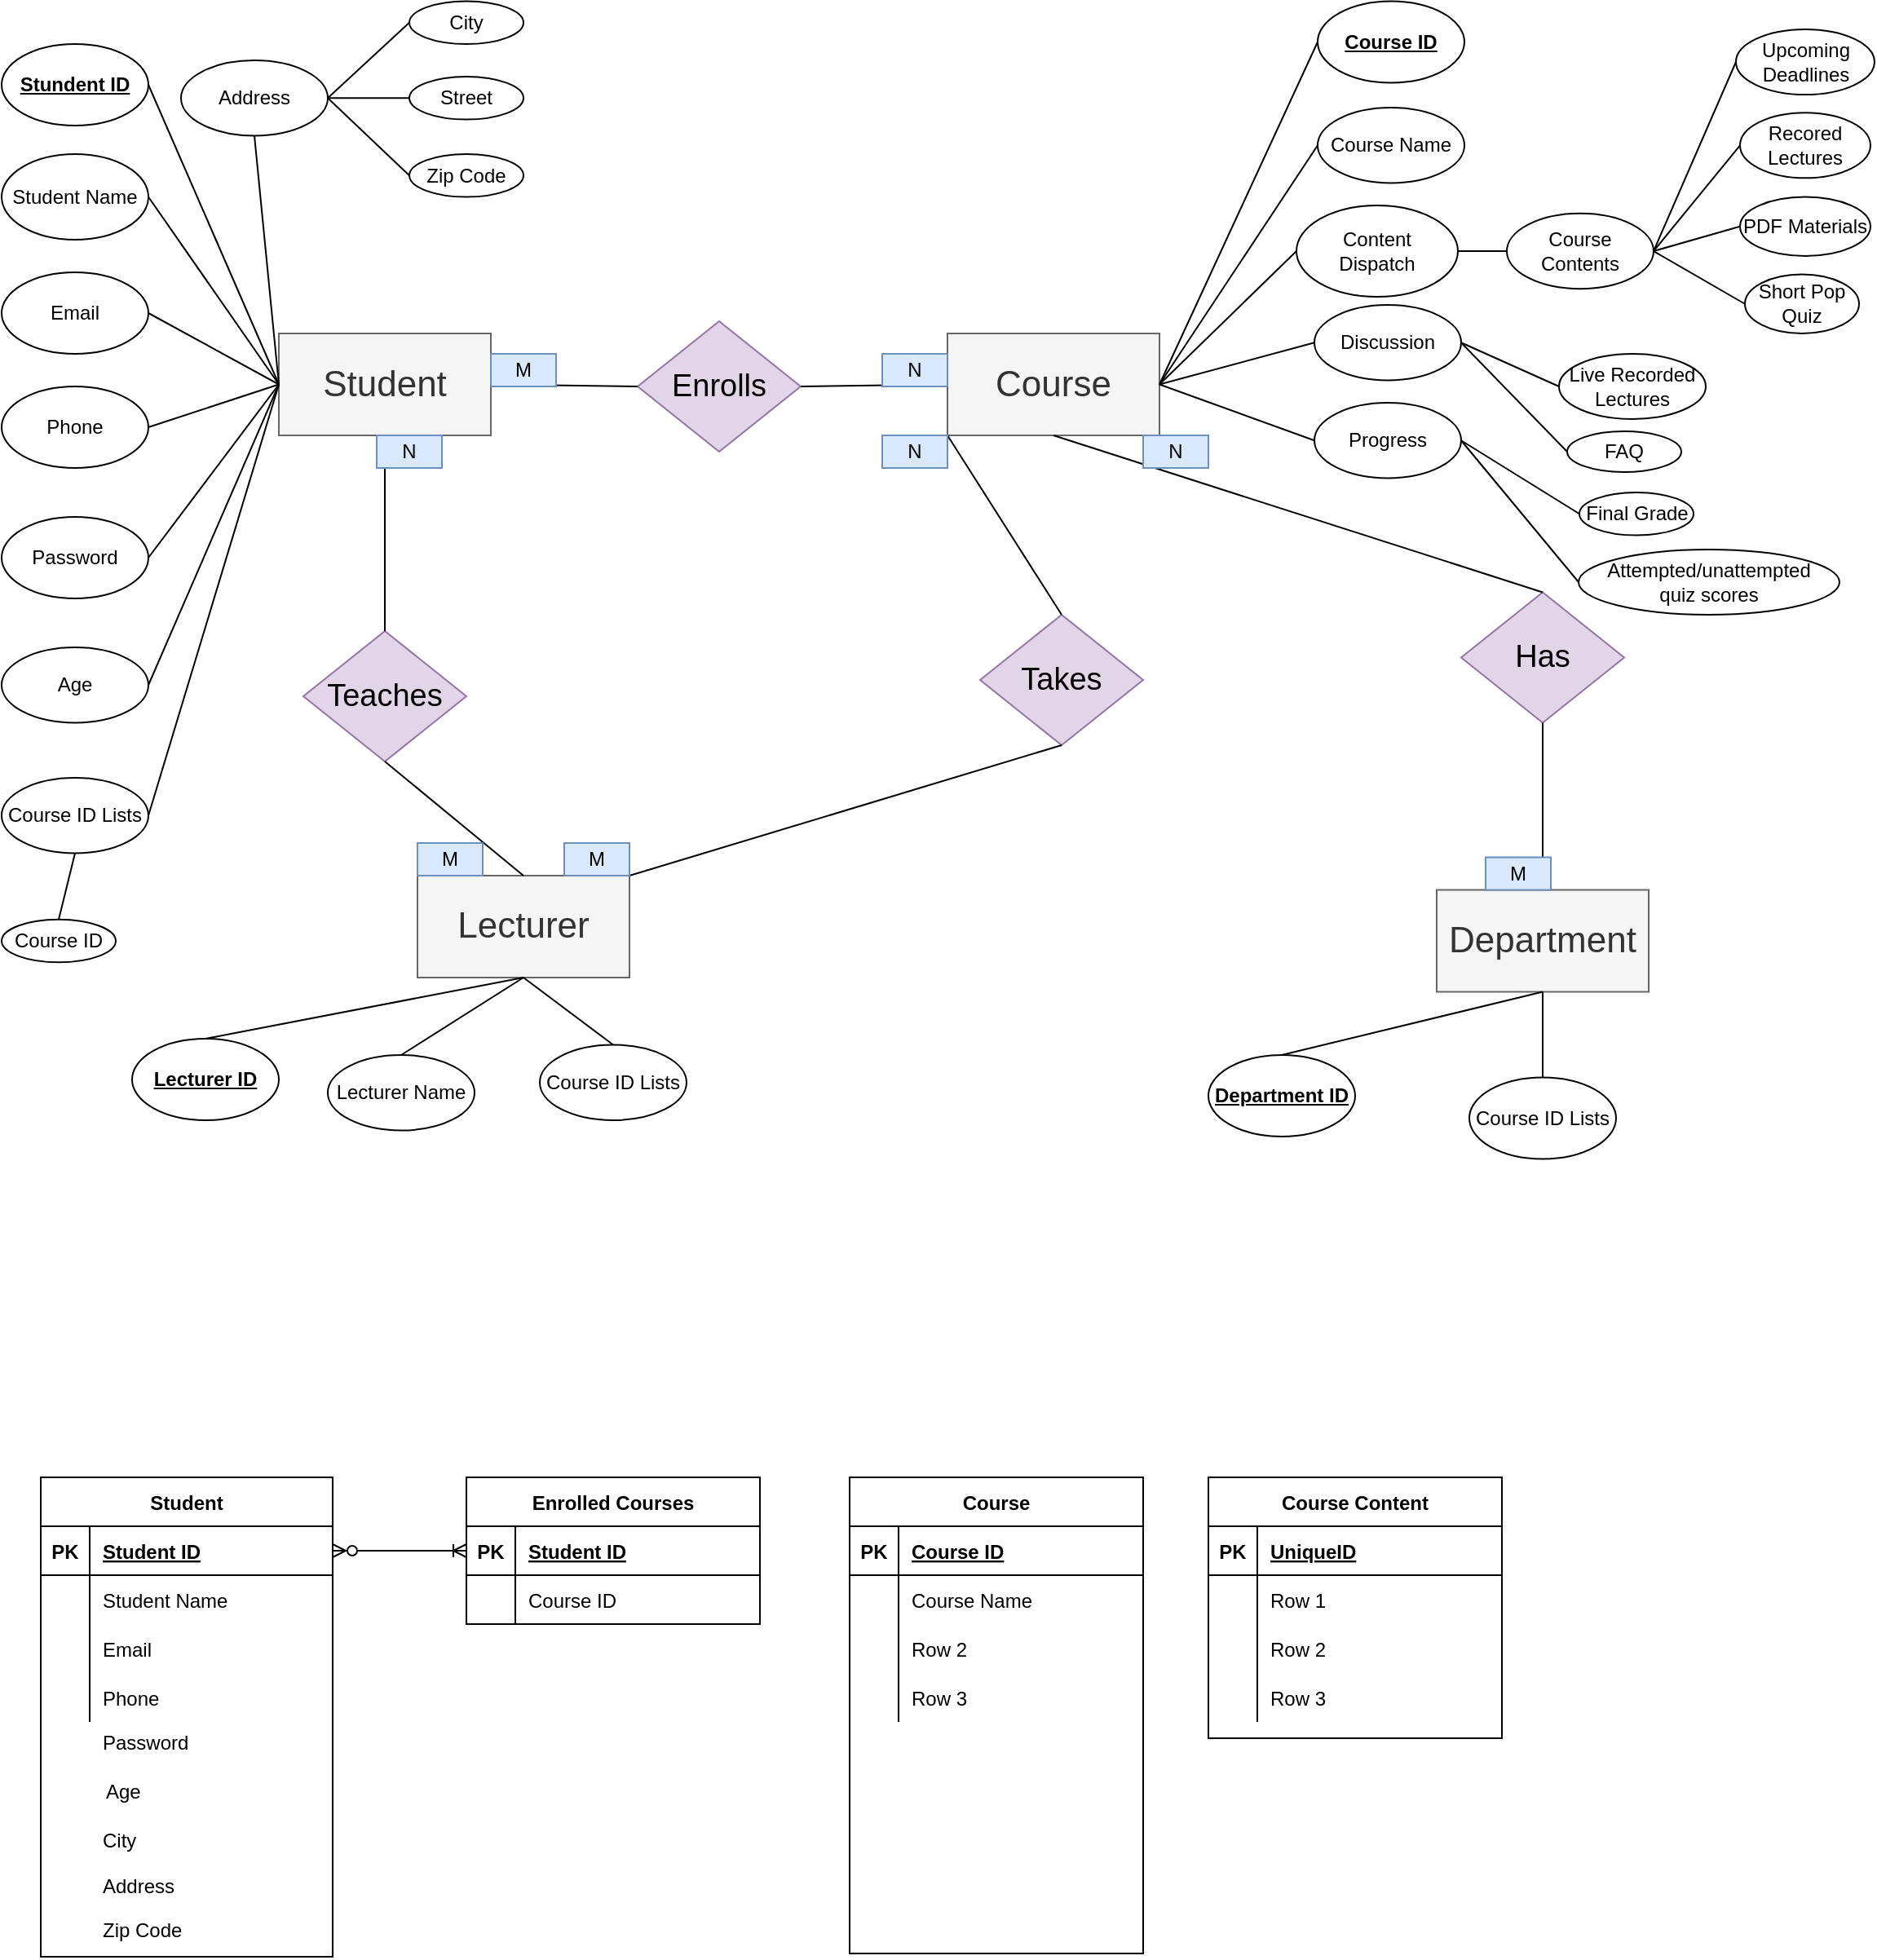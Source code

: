 <mxfile version="14.8.2" type="github">
  <diagram id="C5RBs43oDa-KdzZeNtuy" name="Page-1">
    <mxGraphModel dx="1422" dy="794" grid="0" gridSize="10" guides="1" tooltips="1" connect="1" arrows="1" fold="1" page="1" pageScale="1" pageWidth="1200" pageHeight="1920" math="0" shadow="0">
      <root>
        <mxCell id="WIyWlLk6GJQsqaUBKTNV-0" />
        <mxCell id="WIyWlLk6GJQsqaUBKTNV-1" parent="WIyWlLk6GJQsqaUBKTNV-0" />
        <mxCell id="zmM3I6lE8FgubAo6f88F-0" value="&lt;font style=&quot;font-size: 22px&quot;&gt;Student&lt;/font&gt;" style="rounded=0;whiteSpace=wrap;html=1;fillColor=#f5f5f5;strokeColor=#666666;fontColor=#333333;" parent="WIyWlLk6GJQsqaUBKTNV-1" vertex="1">
          <mxGeometry x="200" y="217.5" width="130" height="62.5" as="geometry" />
        </mxCell>
        <mxCell id="zmM3I6lE8FgubAo6f88F-10" value="&lt;u&gt;&lt;b&gt;Stundent ID&lt;/b&gt;&lt;/u&gt;" style="ellipse;whiteSpace=wrap;html=1;" parent="WIyWlLk6GJQsqaUBKTNV-1" vertex="1">
          <mxGeometry x="30" y="40" width="90" height="50" as="geometry" />
        </mxCell>
        <mxCell id="zmM3I6lE8FgubAo6f88F-13" value="Student Name" style="ellipse;whiteSpace=wrap;html=1;" parent="WIyWlLk6GJQsqaUBKTNV-1" vertex="1">
          <mxGeometry x="30" y="107.5" width="90" height="52.5" as="geometry" />
        </mxCell>
        <mxCell id="zmM3I6lE8FgubAo6f88F-14" value="Email" style="ellipse;whiteSpace=wrap;html=1;" parent="WIyWlLk6GJQsqaUBKTNV-1" vertex="1">
          <mxGeometry x="30" y="180" width="90" height="50" as="geometry" />
        </mxCell>
        <mxCell id="zmM3I6lE8FgubAo6f88F-15" value="Phone" style="ellipse;whiteSpace=wrap;html=1;" parent="WIyWlLk6GJQsqaUBKTNV-1" vertex="1">
          <mxGeometry x="30" y="250" width="90" height="50" as="geometry" />
        </mxCell>
        <mxCell id="zmM3I6lE8FgubAo6f88F-16" value="Age" style="ellipse;whiteSpace=wrap;html=1;" parent="WIyWlLk6GJQsqaUBKTNV-1" vertex="1">
          <mxGeometry x="30" y="410" width="90" height="46.25" as="geometry" />
        </mxCell>
        <mxCell id="zmM3I6lE8FgubAo6f88F-17" value="Password" style="ellipse;whiteSpace=wrap;html=1;" parent="WIyWlLk6GJQsqaUBKTNV-1" vertex="1">
          <mxGeometry x="30" y="330" width="90" height="50" as="geometry" />
        </mxCell>
        <mxCell id="zmM3I6lE8FgubAo6f88F-18" value="" style="endArrow=none;html=1;exitX=1;exitY=0.5;exitDx=0;exitDy=0;entryX=0;entryY=0.5;entryDx=0;entryDy=0;" parent="WIyWlLk6GJQsqaUBKTNV-1" source="zmM3I6lE8FgubAo6f88F-10" target="zmM3I6lE8FgubAo6f88F-0" edge="1">
          <mxGeometry width="50" height="50" relative="1" as="geometry">
            <mxPoint x="280" y="180" as="sourcePoint" />
            <mxPoint x="330" y="130" as="targetPoint" />
          </mxGeometry>
        </mxCell>
        <mxCell id="zmM3I6lE8FgubAo6f88F-19" value="" style="endArrow=none;html=1;exitX=1;exitY=0.5;exitDx=0;exitDy=0;entryX=0;entryY=0.5;entryDx=0;entryDy=0;" parent="WIyWlLk6GJQsqaUBKTNV-1" source="zmM3I6lE8FgubAo6f88F-13" target="zmM3I6lE8FgubAo6f88F-0" edge="1">
          <mxGeometry width="50" height="50" relative="1" as="geometry">
            <mxPoint x="290" y="210" as="sourcePoint" />
            <mxPoint x="190" y="245" as="targetPoint" />
          </mxGeometry>
        </mxCell>
        <mxCell id="zmM3I6lE8FgubAo6f88F-20" value="" style="endArrow=none;html=1;exitX=1;exitY=0.5;exitDx=0;exitDy=0;entryX=0;entryY=0.5;entryDx=0;entryDy=0;" parent="WIyWlLk6GJQsqaUBKTNV-1" source="zmM3I6lE8FgubAo6f88F-14" target="zmM3I6lE8FgubAo6f88F-0" edge="1">
          <mxGeometry width="50" height="50" relative="1" as="geometry">
            <mxPoint x="260" y="150" as="sourcePoint" />
            <mxPoint x="310" y="100" as="targetPoint" />
          </mxGeometry>
        </mxCell>
        <mxCell id="zmM3I6lE8FgubAo6f88F-21" value="" style="endArrow=none;html=1;exitX=1;exitY=0.5;exitDx=0;exitDy=0;entryX=0;entryY=0.5;entryDx=0;entryDy=0;" parent="WIyWlLk6GJQsqaUBKTNV-1" source="zmM3I6lE8FgubAo6f88F-15" target="zmM3I6lE8FgubAo6f88F-0" edge="1">
          <mxGeometry width="50" height="50" relative="1" as="geometry">
            <mxPoint x="300" y="170" as="sourcePoint" />
            <mxPoint x="350" y="120" as="targetPoint" />
          </mxGeometry>
        </mxCell>
        <mxCell id="zmM3I6lE8FgubAo6f88F-22" value="" style="endArrow=none;html=1;exitX=1;exitY=0.5;exitDx=0;exitDy=0;entryX=0;entryY=0.5;entryDx=0;entryDy=0;" parent="WIyWlLk6GJQsqaUBKTNV-1" source="zmM3I6lE8FgubAo6f88F-17" target="zmM3I6lE8FgubAo6f88F-0" edge="1">
          <mxGeometry width="50" height="50" relative="1" as="geometry">
            <mxPoint x="310" y="170" as="sourcePoint" />
            <mxPoint x="360" y="120" as="targetPoint" />
          </mxGeometry>
        </mxCell>
        <mxCell id="zmM3I6lE8FgubAo6f88F-23" value="" style="endArrow=none;html=1;exitX=1;exitY=0.5;exitDx=0;exitDy=0;entryX=0;entryY=0.5;entryDx=0;entryDy=0;" parent="WIyWlLk6GJQsqaUBKTNV-1" source="zmM3I6lE8FgubAo6f88F-16" target="zmM3I6lE8FgubAo6f88F-0" edge="1">
          <mxGeometry width="50" height="50" relative="1" as="geometry">
            <mxPoint x="380" y="180" as="sourcePoint" />
            <mxPoint x="430" y="130" as="targetPoint" />
          </mxGeometry>
        </mxCell>
        <mxCell id="zmM3I6lE8FgubAo6f88F-24" value="" style="endArrow=none;html=1;entryX=0.5;entryY=1;entryDx=0;entryDy=0;exitX=0;exitY=0.5;exitDx=0;exitDy=0;" parent="WIyWlLk6GJQsqaUBKTNV-1" source="zmM3I6lE8FgubAo6f88F-0" target="zmM3I6lE8FgubAo6f88F-25" edge="1">
          <mxGeometry width="50" height="50" relative="1" as="geometry">
            <mxPoint x="210" y="180" as="sourcePoint" />
            <mxPoint x="260" y="130" as="targetPoint" />
          </mxGeometry>
        </mxCell>
        <mxCell id="zmM3I6lE8FgubAo6f88F-25" value="Address" style="ellipse;whiteSpace=wrap;html=1;" parent="WIyWlLk6GJQsqaUBKTNV-1" vertex="1">
          <mxGeometry x="140" y="50" width="90" height="46.25" as="geometry" />
        </mxCell>
        <mxCell id="zmM3I6lE8FgubAo6f88F-26" value="City" style="ellipse;whiteSpace=wrap;html=1;" parent="WIyWlLk6GJQsqaUBKTNV-1" vertex="1">
          <mxGeometry x="280" y="13.75" width="70" height="26.25" as="geometry" />
        </mxCell>
        <mxCell id="zmM3I6lE8FgubAo6f88F-27" value="Street" style="ellipse;whiteSpace=wrap;html=1;" parent="WIyWlLk6GJQsqaUBKTNV-1" vertex="1">
          <mxGeometry x="280" y="60" width="70" height="26.25" as="geometry" />
        </mxCell>
        <mxCell id="zmM3I6lE8FgubAo6f88F-28" value="Zip Code" style="ellipse;whiteSpace=wrap;html=1;" parent="WIyWlLk6GJQsqaUBKTNV-1" vertex="1">
          <mxGeometry x="280" y="107.5" width="70" height="26.25" as="geometry" />
        </mxCell>
        <mxCell id="zmM3I6lE8FgubAo6f88F-29" style="edgeStyle=orthogonalEdgeStyle;rounded=0;orthogonalLoop=1;jettySize=auto;html=1;exitX=0.5;exitY=1;exitDx=0;exitDy=0;" parent="WIyWlLk6GJQsqaUBKTNV-1" source="zmM3I6lE8FgubAo6f88F-27" target="zmM3I6lE8FgubAo6f88F-27" edge="1">
          <mxGeometry relative="1" as="geometry" />
        </mxCell>
        <mxCell id="zmM3I6lE8FgubAo6f88F-31" value="" style="endArrow=none;html=1;exitX=1;exitY=0.5;exitDx=0;exitDy=0;entryX=0;entryY=0.5;entryDx=0;entryDy=0;" parent="WIyWlLk6GJQsqaUBKTNV-1" source="zmM3I6lE8FgubAo6f88F-25" target="zmM3I6lE8FgubAo6f88F-27" edge="1">
          <mxGeometry width="50" height="50" relative="1" as="geometry">
            <mxPoint x="210" y="180" as="sourcePoint" />
            <mxPoint x="260" y="130" as="targetPoint" />
          </mxGeometry>
        </mxCell>
        <mxCell id="zmM3I6lE8FgubAo6f88F-32" value="" style="endArrow=none;html=1;exitX=1;exitY=0.5;exitDx=0;exitDy=0;entryX=0;entryY=0.5;entryDx=0;entryDy=0;" parent="WIyWlLk6GJQsqaUBKTNV-1" source="zmM3I6lE8FgubAo6f88F-25" target="zmM3I6lE8FgubAo6f88F-28" edge="1">
          <mxGeometry width="50" height="50" relative="1" as="geometry">
            <mxPoint x="270" y="220" as="sourcePoint" />
            <mxPoint x="320" y="170" as="targetPoint" />
          </mxGeometry>
        </mxCell>
        <mxCell id="zmM3I6lE8FgubAo6f88F-33" value="" style="endArrow=none;html=1;exitX=1;exitY=0.5;exitDx=0;exitDy=0;entryX=0;entryY=0.5;entryDx=0;entryDy=0;" parent="WIyWlLk6GJQsqaUBKTNV-1" source="zmM3I6lE8FgubAo6f88F-25" target="zmM3I6lE8FgubAo6f88F-26" edge="1">
          <mxGeometry width="50" height="50" relative="1" as="geometry">
            <mxPoint x="420" y="80" as="sourcePoint" />
            <mxPoint x="470" y="30" as="targetPoint" />
          </mxGeometry>
        </mxCell>
        <mxCell id="zmM3I6lE8FgubAo6f88F-34" value="&lt;font style=&quot;font-size: 19px&quot;&gt;Enrolls&lt;/font&gt;" style="rhombus;whiteSpace=wrap;html=1;fillColor=#e1d5e7;strokeColor=#9673a6;" parent="WIyWlLk6GJQsqaUBKTNV-1" vertex="1">
          <mxGeometry x="420" y="210" width="100" height="80" as="geometry" />
        </mxCell>
        <mxCell id="zmM3I6lE8FgubAo6f88F-35" value="" style="endArrow=none;html=1;exitX=1;exitY=0.5;exitDx=0;exitDy=0;entryX=0;entryY=0.5;entryDx=0;entryDy=0;" parent="WIyWlLk6GJQsqaUBKTNV-1" source="zmM3I6lE8FgubAo6f88F-0" target="zmM3I6lE8FgubAo6f88F-34" edge="1">
          <mxGeometry width="50" height="50" relative="1" as="geometry">
            <mxPoint x="400" y="320" as="sourcePoint" />
            <mxPoint x="450" y="270" as="targetPoint" />
          </mxGeometry>
        </mxCell>
        <mxCell id="zmM3I6lE8FgubAo6f88F-36" value="" style="endArrow=none;html=1;exitX=1;exitY=0.5;exitDx=0;exitDy=0;entryX=0;entryY=0.5;entryDx=0;entryDy=0;" parent="WIyWlLk6GJQsqaUBKTNV-1" source="zmM3I6lE8FgubAo6f88F-34" target="zmM3I6lE8FgubAo6f88F-37" edge="1">
          <mxGeometry width="50" height="50" relative="1" as="geometry">
            <mxPoint x="590" y="260" as="sourcePoint" />
            <mxPoint x="590" y="249" as="targetPoint" />
          </mxGeometry>
        </mxCell>
        <mxCell id="zmM3I6lE8FgubAo6f88F-37" value="&lt;font style=&quot;font-size: 22px&quot;&gt;Course&lt;/font&gt;" style="rounded=0;whiteSpace=wrap;html=1;fillColor=#f5f5f5;strokeColor=#666666;fontColor=#333333;" parent="WIyWlLk6GJQsqaUBKTNV-1" vertex="1">
          <mxGeometry x="610" y="217.5" width="130" height="62.5" as="geometry" />
        </mxCell>
        <mxCell id="zmM3I6lE8FgubAo6f88F-38" value="M" style="text;html=1;strokeColor=#6c8ebf;fillColor=#dae8fc;align=center;verticalAlign=middle;whiteSpace=wrap;rounded=0;" parent="WIyWlLk6GJQsqaUBKTNV-1" vertex="1">
          <mxGeometry x="330" y="230" width="40" height="20" as="geometry" />
        </mxCell>
        <mxCell id="zmM3I6lE8FgubAo6f88F-39" value="N" style="text;html=1;strokeColor=#6c8ebf;fillColor=#dae8fc;align=center;verticalAlign=middle;whiteSpace=wrap;rounded=0;" parent="WIyWlLk6GJQsqaUBKTNV-1" vertex="1">
          <mxGeometry x="570" y="230" width="40" height="20" as="geometry" />
        </mxCell>
        <mxCell id="zmM3I6lE8FgubAo6f88F-40" value="Discussion" style="ellipse;whiteSpace=wrap;html=1;" parent="WIyWlLk6GJQsqaUBKTNV-1" vertex="1">
          <mxGeometry x="835" y="200" width="90" height="46.25" as="geometry" />
        </mxCell>
        <mxCell id="zmM3I6lE8FgubAo6f88F-41" value="Course Contents" style="ellipse;whiteSpace=wrap;html=1;" parent="WIyWlLk6GJQsqaUBKTNV-1" vertex="1">
          <mxGeometry x="953" y="143.88" width="90" height="46.25" as="geometry" />
        </mxCell>
        <mxCell id="zmM3I6lE8FgubAo6f88F-42" value="Course Name" style="ellipse;whiteSpace=wrap;html=1;" parent="WIyWlLk6GJQsqaUBKTNV-1" vertex="1">
          <mxGeometry x="837" y="79" width="90" height="46.25" as="geometry" />
        </mxCell>
        <mxCell id="zmM3I6lE8FgubAo6f88F-43" value="&lt;u&gt;&lt;b&gt;Course ID&lt;/b&gt;&lt;/u&gt;" style="ellipse;whiteSpace=wrap;html=1;" parent="WIyWlLk6GJQsqaUBKTNV-1" vertex="1">
          <mxGeometry x="837" y="13.75" width="90" height="50" as="geometry" />
        </mxCell>
        <mxCell id="zmM3I6lE8FgubAo6f88F-44" value="&lt;font style=&quot;font-size: 22px&quot;&gt;Lecturer&lt;/font&gt;" style="rounded=0;whiteSpace=wrap;html=1;fillColor=#f5f5f5;strokeColor=#666666;fontColor=#333333;" parent="WIyWlLk6GJQsqaUBKTNV-1" vertex="1">
          <mxGeometry x="285" y="550" width="130" height="62.5" as="geometry" />
        </mxCell>
        <mxCell id="zmM3I6lE8FgubAo6f88F-45" value="&lt;font style=&quot;font-size: 22px&quot;&gt;Department&lt;br&gt;&lt;/font&gt;" style="rounded=0;whiteSpace=wrap;html=1;fillColor=#f5f5f5;strokeColor=#666666;fontColor=#333333;" parent="WIyWlLk6GJQsqaUBKTNV-1" vertex="1">
          <mxGeometry x="910" y="558.75" width="130" height="62.5" as="geometry" />
        </mxCell>
        <mxCell id="zmM3I6lE8FgubAo6f88F-46" value="&lt;font style=&quot;font-size: 19px&quot;&gt;Teaches&lt;/font&gt;" style="rhombus;whiteSpace=wrap;html=1;fillColor=#e1d5e7;strokeColor=#9673a6;" parent="WIyWlLk6GJQsqaUBKTNV-1" vertex="1">
          <mxGeometry x="215" y="400" width="100" height="80" as="geometry" />
        </mxCell>
        <mxCell id="zmM3I6lE8FgubAo6f88F-47" value="&lt;font style=&quot;font-size: 19px&quot;&gt;Has&lt;/font&gt;" style="rhombus;whiteSpace=wrap;html=1;fillColor=#e1d5e7;strokeColor=#9673a6;" parent="WIyWlLk6GJQsqaUBKTNV-1" vertex="1">
          <mxGeometry x="925" y="376.25" width="100" height="80" as="geometry" />
        </mxCell>
        <mxCell id="zmM3I6lE8FgubAo6f88F-49" value="" style="endArrow=none;html=1;exitX=0.5;exitY=0;exitDx=0;exitDy=0;" parent="WIyWlLk6GJQsqaUBKTNV-1" source="zmM3I6lE8FgubAo6f88F-46" target="zmM3I6lE8FgubAo6f88F-0" edge="1">
          <mxGeometry width="50" height="50" relative="1" as="geometry">
            <mxPoint x="320" y="400" as="sourcePoint" />
            <mxPoint x="370" y="350" as="targetPoint" />
          </mxGeometry>
        </mxCell>
        <mxCell id="zmM3I6lE8FgubAo6f88F-50" value="" style="endArrow=none;html=1;exitX=0.5;exitY=0;exitDx=0;exitDy=0;entryX=0.5;entryY=1;entryDx=0;entryDy=0;" parent="WIyWlLk6GJQsqaUBKTNV-1" source="zmM3I6lE8FgubAo6f88F-44" target="zmM3I6lE8FgubAo6f88F-46" edge="1">
          <mxGeometry width="50" height="50" relative="1" as="geometry">
            <mxPoint x="490" y="410" as="sourcePoint" />
            <mxPoint x="540" y="360" as="targetPoint" />
          </mxGeometry>
        </mxCell>
        <mxCell id="zmM3I6lE8FgubAo6f88F-51" value="" style="endArrow=none;html=1;entryX=0.5;entryY=1;entryDx=0;entryDy=0;exitX=0.5;exitY=0;exitDx=0;exitDy=0;" parent="WIyWlLk6GJQsqaUBKTNV-1" source="zmM3I6lE8FgubAo6f88F-47" target="zmM3I6lE8FgubAo6f88F-37" edge="1">
          <mxGeometry width="50" height="50" relative="1" as="geometry">
            <mxPoint x="500" y="450" as="sourcePoint" />
            <mxPoint x="550" y="400" as="targetPoint" />
          </mxGeometry>
        </mxCell>
        <mxCell id="zmM3I6lE8FgubAo6f88F-52" value="" style="endArrow=none;html=1;entryX=0.5;entryY=1;entryDx=0;entryDy=0;exitX=0.5;exitY=0;exitDx=0;exitDy=0;" parent="WIyWlLk6GJQsqaUBKTNV-1" source="zmM3I6lE8FgubAo6f88F-45" target="zmM3I6lE8FgubAo6f88F-47" edge="1">
          <mxGeometry width="50" height="50" relative="1" as="geometry">
            <mxPoint x="690" y="550" as="sourcePoint" />
            <mxPoint x="740" y="500" as="targetPoint" />
          </mxGeometry>
        </mxCell>
        <mxCell id="zmM3I6lE8FgubAo6f88F-57" value="&lt;font style=&quot;font-size: 19px&quot;&gt;Takes&lt;/font&gt;" style="rhombus;whiteSpace=wrap;html=1;fillColor=#e1d5e7;strokeColor=#9673a6;" parent="WIyWlLk6GJQsqaUBKTNV-1" vertex="1">
          <mxGeometry x="630" y="390" width="100" height="80" as="geometry" />
        </mxCell>
        <mxCell id="zmM3I6lE8FgubAo6f88F-58" value="" style="endArrow=none;html=1;exitX=1;exitY=0;exitDx=0;exitDy=0;entryX=0.5;entryY=1;entryDx=0;entryDy=0;" parent="WIyWlLk6GJQsqaUBKTNV-1" source="zmM3I6lE8FgubAo6f88F-44" target="zmM3I6lE8FgubAo6f88F-57" edge="1">
          <mxGeometry width="50" height="50" relative="1" as="geometry">
            <mxPoint x="340" y="520" as="sourcePoint" />
            <mxPoint x="390" y="470" as="targetPoint" />
          </mxGeometry>
        </mxCell>
        <mxCell id="zmM3I6lE8FgubAo6f88F-59" value="" style="endArrow=none;html=1;entryX=0;entryY=1;entryDx=0;entryDy=0;exitX=0.5;exitY=0;exitDx=0;exitDy=0;" parent="WIyWlLk6GJQsqaUBKTNV-1" source="zmM3I6lE8FgubAo6f88F-57" target="zmM3I6lE8FgubAo6f88F-37" edge="1">
          <mxGeometry width="50" height="50" relative="1" as="geometry">
            <mxPoint x="733" y="354" as="sourcePoint" />
            <mxPoint x="600" y="320" as="targetPoint" />
          </mxGeometry>
        </mxCell>
        <mxCell id="zmM3I6lE8FgubAo6f88F-60" value="Course ID Lists" style="ellipse;whiteSpace=wrap;html=1;" parent="WIyWlLk6GJQsqaUBKTNV-1" vertex="1">
          <mxGeometry x="30" y="490" width="90" height="46.25" as="geometry" />
        </mxCell>
        <mxCell id="zmM3I6lE8FgubAo6f88F-61" value="" style="endArrow=none;html=1;entryX=0;entryY=0.5;entryDx=0;entryDy=0;exitX=1;exitY=0.5;exitDx=0;exitDy=0;" parent="WIyWlLk6GJQsqaUBKTNV-1" source="zmM3I6lE8FgubAo6f88F-60" target="zmM3I6lE8FgubAo6f88F-0" edge="1">
          <mxGeometry width="50" height="50" relative="1" as="geometry">
            <mxPoint x="140" y="520" as="sourcePoint" />
            <mxPoint x="190" y="470" as="targetPoint" />
          </mxGeometry>
        </mxCell>
        <mxCell id="zmM3I6lE8FgubAo6f88F-62" value="" style="endArrow=none;html=1;exitX=1;exitY=0.5;exitDx=0;exitDy=0;entryX=0;entryY=0.5;entryDx=0;entryDy=0;" parent="WIyWlLk6GJQsqaUBKTNV-1" source="zmM3I6lE8FgubAo6f88F-37" target="zmM3I6lE8FgubAo6f88F-43" edge="1">
          <mxGeometry width="50" height="50" relative="1" as="geometry">
            <mxPoint x="870" y="310" as="sourcePoint" />
            <mxPoint x="920" y="260" as="targetPoint" />
          </mxGeometry>
        </mxCell>
        <mxCell id="zmM3I6lE8FgubAo6f88F-63" value="" style="endArrow=none;html=1;exitX=1;exitY=0.5;exitDx=0;exitDy=0;entryX=0;entryY=0.5;entryDx=0;entryDy=0;" parent="WIyWlLk6GJQsqaUBKTNV-1" source="zmM3I6lE8FgubAo6f88F-37" target="zmM3I6lE8FgubAo6f88F-42" edge="1">
          <mxGeometry width="50" height="50" relative="1" as="geometry">
            <mxPoint x="920" y="350" as="sourcePoint" />
            <mxPoint x="970" y="300" as="targetPoint" />
          </mxGeometry>
        </mxCell>
        <mxCell id="zmM3I6lE8FgubAo6f88F-71" value="Progress" style="ellipse;whiteSpace=wrap;html=1;" parent="WIyWlLk6GJQsqaUBKTNV-1" vertex="1">
          <mxGeometry x="835" y="260" width="90" height="46.25" as="geometry" />
        </mxCell>
        <mxCell id="zmM3I6lE8FgubAo6f88F-72" value="" style="endArrow=none;html=1;exitX=1;exitY=0.5;exitDx=0;exitDy=0;entryX=0;entryY=0.5;entryDx=0;entryDy=0;" parent="WIyWlLk6GJQsqaUBKTNV-1" source="zmM3I6lE8FgubAo6f88F-37" target="zmM3I6lE8FgubAo6f88F-40" edge="1">
          <mxGeometry width="50" height="50" relative="1" as="geometry">
            <mxPoint x="790" y="280" as="sourcePoint" />
            <mxPoint x="840" y="230" as="targetPoint" />
          </mxGeometry>
        </mxCell>
        <mxCell id="zmM3I6lE8FgubAo6f88F-73" value="" style="endArrow=none;html=1;exitX=1;exitY=0.5;exitDx=0;exitDy=0;entryX=0;entryY=0.5;entryDx=0;entryDy=0;" parent="WIyWlLk6GJQsqaUBKTNV-1" source="zmM3I6lE8FgubAo6f88F-37" target="zmM3I6lE8FgubAo6f88F-71" edge="1">
          <mxGeometry width="50" height="50" relative="1" as="geometry">
            <mxPoint x="800" y="310" as="sourcePoint" />
            <mxPoint x="850" y="260" as="targetPoint" />
          </mxGeometry>
        </mxCell>
        <mxCell id="zmM3I6lE8FgubAo6f88F-76" value="Course ID Lists" style="ellipse;whiteSpace=wrap;html=1;" parent="WIyWlLk6GJQsqaUBKTNV-1" vertex="1">
          <mxGeometry x="360" y="653.75" width="90" height="46.25" as="geometry" />
        </mxCell>
        <mxCell id="zmM3I6lE8FgubAo6f88F-77" value="Lecturer Name" style="ellipse;whiteSpace=wrap;html=1;" parent="WIyWlLk6GJQsqaUBKTNV-1" vertex="1">
          <mxGeometry x="230" y="660" width="90" height="46.25" as="geometry" />
        </mxCell>
        <mxCell id="zmM3I6lE8FgubAo6f88F-81" value="Course ID Lists" style="ellipse;whiteSpace=wrap;html=1;" parent="WIyWlLk6GJQsqaUBKTNV-1" vertex="1">
          <mxGeometry x="930" y="673.75" width="90" height="50" as="geometry" />
        </mxCell>
        <mxCell id="zmM3I6lE8FgubAo6f88F-83" value="&lt;u&gt;&lt;b&gt;Lecturer ID&lt;/b&gt;&lt;/u&gt;" style="ellipse;whiteSpace=wrap;html=1;" parent="WIyWlLk6GJQsqaUBKTNV-1" vertex="1">
          <mxGeometry x="110" y="650" width="90" height="50" as="geometry" />
        </mxCell>
        <mxCell id="zmM3I6lE8FgubAo6f88F-84" value="Upcoming Deadlines" style="ellipse;whiteSpace=wrap;html=1;" parent="WIyWlLk6GJQsqaUBKTNV-1" vertex="1">
          <mxGeometry x="1093.5" y="31" width="85" height="40" as="geometry" />
        </mxCell>
        <mxCell id="zmM3I6lE8FgubAo6f88F-85" value="Recored Lectures" style="ellipse;whiteSpace=wrap;html=1;" parent="WIyWlLk6GJQsqaUBKTNV-1" vertex="1">
          <mxGeometry x="1096" y="82.13" width="80" height="40" as="geometry" />
        </mxCell>
        <mxCell id="zmM3I6lE8FgubAo6f88F-86" value="" style="endArrow=none;html=1;exitX=1;exitY=0.5;exitDx=0;exitDy=0;entryX=0;entryY=0.5;entryDx=0;entryDy=0;" parent="WIyWlLk6GJQsqaUBKTNV-1" source="zmM3I6lE8FgubAo6f88F-41" target="zmM3I6lE8FgubAo6f88F-84" edge="1">
          <mxGeometry width="50" height="50" relative="1" as="geometry">
            <mxPoint x="1080" y="230" as="sourcePoint" />
            <mxPoint x="1130" y="180" as="targetPoint" />
          </mxGeometry>
        </mxCell>
        <mxCell id="zmM3I6lE8FgubAo6f88F-87" value="" style="endArrow=none;html=1;exitX=1;exitY=0.5;exitDx=0;exitDy=0;entryX=0;entryY=0.5;entryDx=0;entryDy=0;" parent="WIyWlLk6GJQsqaUBKTNV-1" source="zmM3I6lE8FgubAo6f88F-41" target="zmM3I6lE8FgubAo6f88F-85" edge="1">
          <mxGeometry width="50" height="50" relative="1" as="geometry">
            <mxPoint x="1090" y="180" as="sourcePoint" />
            <mxPoint x="1140" y="130" as="targetPoint" />
          </mxGeometry>
        </mxCell>
        <mxCell id="zmM3I6lE8FgubAo6f88F-88" value="PDF Materials" style="ellipse;whiteSpace=wrap;html=1;" parent="WIyWlLk6GJQsqaUBKTNV-1" vertex="1">
          <mxGeometry x="1096" y="133.75" width="80" height="36.25" as="geometry" />
        </mxCell>
        <mxCell id="zmM3I6lE8FgubAo6f88F-90" value="" style="endArrow=none;html=1;exitX=1;exitY=0.5;exitDx=0;exitDy=0;entryX=0;entryY=0.5;entryDx=0;entryDy=0;" parent="WIyWlLk6GJQsqaUBKTNV-1" source="zmM3I6lE8FgubAo6f88F-41" target="zmM3I6lE8FgubAo6f88F-88" edge="1">
          <mxGeometry width="50" height="50" relative="1" as="geometry">
            <mxPoint x="1050" y="270" as="sourcePoint" />
            <mxPoint x="1100" y="220" as="targetPoint" />
          </mxGeometry>
        </mxCell>
        <mxCell id="zmM3I6lE8FgubAo6f88F-91" value="Short Pop Quiz" style="ellipse;whiteSpace=wrap;html=1;" parent="WIyWlLk6GJQsqaUBKTNV-1" vertex="1">
          <mxGeometry x="1099" y="181.25" width="70" height="36.25" as="geometry" />
        </mxCell>
        <mxCell id="zmM3I6lE8FgubAo6f88F-92" value="" style="endArrow=none;html=1;exitX=1;exitY=0.5;exitDx=0;exitDy=0;entryX=0;entryY=0.5;entryDx=0;entryDy=0;" parent="WIyWlLk6GJQsqaUBKTNV-1" source="zmM3I6lE8FgubAo6f88F-41" target="zmM3I6lE8FgubAo6f88F-91" edge="1">
          <mxGeometry width="50" height="50" relative="1" as="geometry">
            <mxPoint x="1060" y="320" as="sourcePoint" />
            <mxPoint x="1110" y="270" as="targetPoint" />
          </mxGeometry>
        </mxCell>
        <mxCell id="zmM3I6lE8FgubAo6f88F-93" value="Live Recorded&lt;br&gt;Lectures" style="ellipse;whiteSpace=wrap;html=1;" parent="WIyWlLk6GJQsqaUBKTNV-1" vertex="1">
          <mxGeometry x="985" y="230" width="90" height="40" as="geometry" />
        </mxCell>
        <mxCell id="zmM3I6lE8FgubAo6f88F-94" value="" style="endArrow=none;html=1;exitX=1;exitY=0.5;exitDx=0;exitDy=0;entryX=0;entryY=0.5;entryDx=0;entryDy=0;" parent="WIyWlLk6GJQsqaUBKTNV-1" source="zmM3I6lE8FgubAo6f88F-40" target="zmM3I6lE8FgubAo6f88F-93" edge="1">
          <mxGeometry width="50" height="50" relative="1" as="geometry">
            <mxPoint x="1030" y="310" as="sourcePoint" />
            <mxPoint x="1080" y="260" as="targetPoint" />
          </mxGeometry>
        </mxCell>
        <mxCell id="zmM3I6lE8FgubAo6f88F-95" value="FAQ" style="ellipse;whiteSpace=wrap;html=1;" parent="WIyWlLk6GJQsqaUBKTNV-1" vertex="1">
          <mxGeometry x="990" y="277.5" width="70" height="25" as="geometry" />
        </mxCell>
        <mxCell id="zmM3I6lE8FgubAo6f88F-96" value="" style="endArrow=none;html=1;exitX=1;exitY=0.5;exitDx=0;exitDy=0;entryX=0;entryY=0.5;entryDx=0;entryDy=0;" parent="WIyWlLk6GJQsqaUBKTNV-1" source="zmM3I6lE8FgubAo6f88F-40" target="zmM3I6lE8FgubAo6f88F-95" edge="1">
          <mxGeometry width="50" height="50" relative="1" as="geometry">
            <mxPoint x="1090" y="360" as="sourcePoint" />
            <mxPoint x="1140" y="310" as="targetPoint" />
          </mxGeometry>
        </mxCell>
        <mxCell id="zmM3I6lE8FgubAo6f88F-97" value="" style="endArrow=none;html=1;exitX=1;exitY=0.5;exitDx=0;exitDy=0;entryX=0;entryY=0.5;entryDx=0;entryDy=0;" parent="WIyWlLk6GJQsqaUBKTNV-1" source="zmM3I6lE8FgubAo6f88F-71" target="zmM3I6lE8FgubAo6f88F-98" edge="1">
          <mxGeometry width="50" height="50" relative="1" as="geometry">
            <mxPoint x="950" y="360" as="sourcePoint" />
            <mxPoint x="1000" y="310" as="targetPoint" />
          </mxGeometry>
        </mxCell>
        <mxCell id="zmM3I6lE8FgubAo6f88F-98" value="Final Grade" style="ellipse;whiteSpace=wrap;html=1;" parent="WIyWlLk6GJQsqaUBKTNV-1" vertex="1">
          <mxGeometry x="997.5" y="315" width="70" height="26.25" as="geometry" />
        </mxCell>
        <mxCell id="zmM3I6lE8FgubAo6f88F-99" value="Attempted/unattempted&lt;br&gt;quiz scores" style="ellipse;whiteSpace=wrap;html=1;" parent="WIyWlLk6GJQsqaUBKTNV-1" vertex="1">
          <mxGeometry x="997" y="350" width="160" height="40" as="geometry" />
        </mxCell>
        <mxCell id="zmM3I6lE8FgubAo6f88F-100" value="" style="endArrow=none;html=1;exitX=1;exitY=0.5;exitDx=0;exitDy=0;entryX=0;entryY=0.5;entryDx=0;entryDy=0;" parent="WIyWlLk6GJQsqaUBKTNV-1" source="zmM3I6lE8FgubAo6f88F-71" target="zmM3I6lE8FgubAo6f88F-99" edge="1">
          <mxGeometry width="50" height="50" relative="1" as="geometry">
            <mxPoint x="1140" y="410" as="sourcePoint" />
            <mxPoint x="1190" y="360" as="targetPoint" />
          </mxGeometry>
        </mxCell>
        <mxCell id="zmM3I6lE8FgubAo6f88F-101" value="" style="endArrow=none;html=1;exitX=0.5;exitY=0;exitDx=0;exitDy=0;entryX=0.5;entryY=1;entryDx=0;entryDy=0;" parent="WIyWlLk6GJQsqaUBKTNV-1" source="zmM3I6lE8FgubAo6f88F-83" target="zmM3I6lE8FgubAo6f88F-44" edge="1">
          <mxGeometry width="50" height="50" relative="1" as="geometry">
            <mxPoint x="410" y="670" as="sourcePoint" />
            <mxPoint x="460" y="620" as="targetPoint" />
          </mxGeometry>
        </mxCell>
        <mxCell id="zmM3I6lE8FgubAo6f88F-102" value="" style="endArrow=none;html=1;exitX=0.5;exitY=0;exitDx=0;exitDy=0;entryX=0.5;entryY=1;entryDx=0;entryDy=0;" parent="WIyWlLk6GJQsqaUBKTNV-1" source="zmM3I6lE8FgubAo6f88F-77" target="zmM3I6lE8FgubAo6f88F-44" edge="1">
          <mxGeometry width="50" height="50" relative="1" as="geometry">
            <mxPoint x="600" y="690" as="sourcePoint" />
            <mxPoint x="650" y="640" as="targetPoint" />
          </mxGeometry>
        </mxCell>
        <mxCell id="zmM3I6lE8FgubAo6f88F-103" value="" style="endArrow=none;html=1;exitX=0.5;exitY=1;exitDx=0;exitDy=0;entryX=0.5;entryY=0;entryDx=0;entryDy=0;" parent="WIyWlLk6GJQsqaUBKTNV-1" source="zmM3I6lE8FgubAo6f88F-44" target="zmM3I6lE8FgubAo6f88F-76" edge="1">
          <mxGeometry width="50" height="50" relative="1" as="geometry">
            <mxPoint x="630" y="680" as="sourcePoint" />
            <mxPoint x="680" y="630" as="targetPoint" />
          </mxGeometry>
        </mxCell>
        <mxCell id="zmM3I6lE8FgubAo6f88F-104" value="&lt;u&gt;&lt;b&gt;Department ID&lt;/b&gt;&lt;/u&gt;" style="ellipse;whiteSpace=wrap;html=1;" parent="WIyWlLk6GJQsqaUBKTNV-1" vertex="1">
          <mxGeometry x="770" y="660" width="90" height="50" as="geometry" />
        </mxCell>
        <mxCell id="zmM3I6lE8FgubAo6f88F-105" value="" style="endArrow=none;html=1;entryX=0.5;entryY=1;entryDx=0;entryDy=0;exitX=0.5;exitY=0;exitDx=0;exitDy=0;" parent="WIyWlLk6GJQsqaUBKTNV-1" source="zmM3I6lE8FgubAo6f88F-104" target="zmM3I6lE8FgubAo6f88F-45" edge="1">
          <mxGeometry width="50" height="50" relative="1" as="geometry">
            <mxPoint x="790" y="940" as="sourcePoint" />
            <mxPoint x="840" y="890" as="targetPoint" />
          </mxGeometry>
        </mxCell>
        <mxCell id="zmM3I6lE8FgubAo6f88F-106" value="" style="endArrow=none;html=1;entryX=0.5;entryY=1;entryDx=0;entryDy=0;exitX=0.5;exitY=0;exitDx=0;exitDy=0;" parent="WIyWlLk6GJQsqaUBKTNV-1" source="zmM3I6lE8FgubAo6f88F-81" target="zmM3I6lE8FgubAo6f88F-45" edge="1">
          <mxGeometry width="50" height="50" relative="1" as="geometry">
            <mxPoint x="790" y="900" as="sourcePoint" />
            <mxPoint x="840" y="850" as="targetPoint" />
          </mxGeometry>
        </mxCell>
        <mxCell id="zmM3I6lE8FgubAo6f88F-108" value="" style="endArrow=none;html=1;entryX=0.5;entryY=1;entryDx=0;entryDy=0;exitX=0.5;exitY=0;exitDx=0;exitDy=0;" parent="WIyWlLk6GJQsqaUBKTNV-1" source="zmM3I6lE8FgubAo6f88F-109" target="zmM3I6lE8FgubAo6f88F-60" edge="1">
          <mxGeometry width="50" height="50" relative="1" as="geometry">
            <mxPoint x="75" y="580" as="sourcePoint" />
            <mxPoint x="70" y="550" as="targetPoint" />
          </mxGeometry>
        </mxCell>
        <mxCell id="zmM3I6lE8FgubAo6f88F-109" value="Course ID" style="ellipse;whiteSpace=wrap;html=1;" parent="WIyWlLk6GJQsqaUBKTNV-1" vertex="1">
          <mxGeometry x="30" y="576.88" width="70" height="26.25" as="geometry" />
        </mxCell>
        <mxCell id="zmM3I6lE8FgubAo6f88F-111" value="M" style="text;html=1;strokeColor=#6c8ebf;fillColor=#dae8fc;align=center;verticalAlign=middle;whiteSpace=wrap;rounded=0;" parent="WIyWlLk6GJQsqaUBKTNV-1" vertex="1">
          <mxGeometry x="285" y="530" width="40" height="20" as="geometry" />
        </mxCell>
        <mxCell id="zmM3I6lE8FgubAo6f88F-112" value="N" style="text;html=1;strokeColor=#6c8ebf;fillColor=#dae8fc;align=center;verticalAlign=middle;whiteSpace=wrap;rounded=0;" parent="WIyWlLk6GJQsqaUBKTNV-1" vertex="1">
          <mxGeometry x="260" y="280" width="40" height="20" as="geometry" />
        </mxCell>
        <mxCell id="zmM3I6lE8FgubAo6f88F-113" value="M" style="text;html=1;strokeColor=#6c8ebf;fillColor=#dae8fc;align=center;verticalAlign=middle;whiteSpace=wrap;rounded=0;" parent="WIyWlLk6GJQsqaUBKTNV-1" vertex="1">
          <mxGeometry x="375" y="530" width="40" height="20" as="geometry" />
        </mxCell>
        <mxCell id="zmM3I6lE8FgubAo6f88F-114" value="N" style="text;html=1;strokeColor=#6c8ebf;fillColor=#dae8fc;align=center;verticalAlign=middle;whiteSpace=wrap;rounded=0;" parent="WIyWlLk6GJQsqaUBKTNV-1" vertex="1">
          <mxGeometry x="570" y="280" width="40" height="20" as="geometry" />
        </mxCell>
        <mxCell id="zmM3I6lE8FgubAo6f88F-115" value="N" style="text;html=1;strokeColor=#6c8ebf;fillColor=#dae8fc;align=center;verticalAlign=middle;whiteSpace=wrap;rounded=0;" parent="WIyWlLk6GJQsqaUBKTNV-1" vertex="1">
          <mxGeometry x="730" y="280" width="40" height="20" as="geometry" />
        </mxCell>
        <mxCell id="zmM3I6lE8FgubAo6f88F-117" value="M" style="text;html=1;strokeColor=#6c8ebf;fillColor=#dae8fc;align=center;verticalAlign=middle;whiteSpace=wrap;rounded=0;" parent="WIyWlLk6GJQsqaUBKTNV-1" vertex="1">
          <mxGeometry x="940" y="538.75" width="40" height="20" as="geometry" />
        </mxCell>
        <mxCell id="gLNJHxirAljKG2OPRGWS-0" value="Student" style="shape=table;startSize=30;container=1;collapsible=1;childLayout=tableLayout;fixedRows=1;rowLines=0;fontStyle=1;align=center;resizeLast=1;" vertex="1" parent="WIyWlLk6GJQsqaUBKTNV-1">
          <mxGeometry x="54" y="919" width="179" height="294" as="geometry" />
        </mxCell>
        <mxCell id="gLNJHxirAljKG2OPRGWS-1" value="" style="shape=partialRectangle;collapsible=0;dropTarget=0;pointerEvents=0;fillColor=none;top=0;left=0;bottom=1;right=0;points=[[0,0.5],[1,0.5]];portConstraint=eastwest;" vertex="1" parent="gLNJHxirAljKG2OPRGWS-0">
          <mxGeometry y="30" width="179" height="30" as="geometry" />
        </mxCell>
        <mxCell id="gLNJHxirAljKG2OPRGWS-2" value="PK" style="shape=partialRectangle;connectable=0;fillColor=none;top=0;left=0;bottom=0;right=0;fontStyle=1;overflow=hidden;" vertex="1" parent="gLNJHxirAljKG2OPRGWS-1">
          <mxGeometry width="30" height="30" as="geometry" />
        </mxCell>
        <mxCell id="gLNJHxirAljKG2OPRGWS-3" value="Student ID" style="shape=partialRectangle;connectable=0;fillColor=none;top=0;left=0;bottom=0;right=0;align=left;spacingLeft=6;fontStyle=5;overflow=hidden;" vertex="1" parent="gLNJHxirAljKG2OPRGWS-1">
          <mxGeometry x="30" width="149" height="30" as="geometry" />
        </mxCell>
        <mxCell id="gLNJHxirAljKG2OPRGWS-4" value="" style="shape=partialRectangle;collapsible=0;dropTarget=0;pointerEvents=0;fillColor=none;top=0;left=0;bottom=0;right=0;points=[[0,0.5],[1,0.5]];portConstraint=eastwest;" vertex="1" parent="gLNJHxirAljKG2OPRGWS-0">
          <mxGeometry y="60" width="179" height="30" as="geometry" />
        </mxCell>
        <mxCell id="gLNJHxirAljKG2OPRGWS-5" value="" style="shape=partialRectangle;connectable=0;fillColor=none;top=0;left=0;bottom=0;right=0;editable=1;overflow=hidden;" vertex="1" parent="gLNJHxirAljKG2OPRGWS-4">
          <mxGeometry width="30" height="30" as="geometry" />
        </mxCell>
        <mxCell id="gLNJHxirAljKG2OPRGWS-6" value="Student Name" style="shape=partialRectangle;connectable=0;fillColor=none;top=0;left=0;bottom=0;right=0;align=left;spacingLeft=6;overflow=hidden;" vertex="1" parent="gLNJHxirAljKG2OPRGWS-4">
          <mxGeometry x="30" width="149" height="30" as="geometry" />
        </mxCell>
        <mxCell id="gLNJHxirAljKG2OPRGWS-7" value="" style="shape=partialRectangle;collapsible=0;dropTarget=0;pointerEvents=0;fillColor=none;top=0;left=0;bottom=0;right=0;points=[[0,0.5],[1,0.5]];portConstraint=eastwest;" vertex="1" parent="gLNJHxirAljKG2OPRGWS-0">
          <mxGeometry y="90" width="179" height="30" as="geometry" />
        </mxCell>
        <mxCell id="gLNJHxirAljKG2OPRGWS-8" value="" style="shape=partialRectangle;connectable=0;fillColor=none;top=0;left=0;bottom=0;right=0;editable=1;overflow=hidden;" vertex="1" parent="gLNJHxirAljKG2OPRGWS-7">
          <mxGeometry width="30" height="30" as="geometry" />
        </mxCell>
        <mxCell id="gLNJHxirAljKG2OPRGWS-9" value="Email" style="shape=partialRectangle;connectable=0;fillColor=none;top=0;left=0;bottom=0;right=0;align=left;spacingLeft=6;overflow=hidden;" vertex="1" parent="gLNJHxirAljKG2OPRGWS-7">
          <mxGeometry x="30" width="149" height="30" as="geometry" />
        </mxCell>
        <mxCell id="gLNJHxirAljKG2OPRGWS-10" value="" style="shape=partialRectangle;collapsible=0;dropTarget=0;pointerEvents=0;fillColor=none;top=0;left=0;bottom=0;right=0;points=[[0,0.5],[1,0.5]];portConstraint=eastwest;" vertex="1" parent="gLNJHxirAljKG2OPRGWS-0">
          <mxGeometry y="120" width="179" height="30" as="geometry" />
        </mxCell>
        <mxCell id="gLNJHxirAljKG2OPRGWS-11" value="" style="shape=partialRectangle;connectable=0;fillColor=none;top=0;left=0;bottom=0;right=0;editable=1;overflow=hidden;" vertex="1" parent="gLNJHxirAljKG2OPRGWS-10">
          <mxGeometry width="30" height="30" as="geometry" />
        </mxCell>
        <mxCell id="gLNJHxirAljKG2OPRGWS-12" value="Phone" style="shape=partialRectangle;connectable=0;fillColor=none;top=0;left=0;bottom=0;right=0;align=left;spacingLeft=6;overflow=hidden;" vertex="1" parent="gLNJHxirAljKG2OPRGWS-10">
          <mxGeometry x="30" width="149" height="30" as="geometry" />
        </mxCell>
        <mxCell id="gLNJHxirAljKG2OPRGWS-13" value="Password" style="shape=partialRectangle;connectable=0;fillColor=none;top=0;left=0;bottom=0;right=0;align=left;spacingLeft=6;overflow=hidden;" vertex="1" parent="WIyWlLk6GJQsqaUBKTNV-1">
          <mxGeometry x="84" y="1066" width="149" height="30" as="geometry" />
        </mxCell>
        <mxCell id="gLNJHxirAljKG2OPRGWS-14" value="Age" style="shape=partialRectangle;connectable=0;fillColor=none;top=0;left=0;bottom=0;right=0;align=left;spacingLeft=6;overflow=hidden;" vertex="1" parent="WIyWlLk6GJQsqaUBKTNV-1">
          <mxGeometry x="86" y="1096" width="149" height="30" as="geometry" />
        </mxCell>
        <mxCell id="gLNJHxirAljKG2OPRGWS-15" value="City" style="shape=partialRectangle;connectable=0;fillColor=none;top=0;left=0;bottom=0;right=0;align=left;spacingLeft=6;overflow=hidden;" vertex="1" parent="WIyWlLk6GJQsqaUBKTNV-1">
          <mxGeometry x="84" y="1126" width="149" height="30" as="geometry" />
        </mxCell>
        <mxCell id="gLNJHxirAljKG2OPRGWS-16" value="Address" style="shape=partialRectangle;connectable=0;fillColor=none;top=0;left=0;bottom=0;right=0;align=left;spacingLeft=6;overflow=hidden;" vertex="1" parent="WIyWlLk6GJQsqaUBKTNV-1">
          <mxGeometry x="84" y="1154" width="149" height="30" as="geometry" />
        </mxCell>
        <mxCell id="gLNJHxirAljKG2OPRGWS-17" value="Zip Code" style="shape=partialRectangle;connectable=0;fillColor=none;top=0;left=0;bottom=0;right=0;align=left;spacingLeft=6;overflow=hidden;" vertex="1" parent="WIyWlLk6GJQsqaUBKTNV-1">
          <mxGeometry x="84" y="1181" width="149" height="30" as="geometry" />
        </mxCell>
        <mxCell id="gLNJHxirAljKG2OPRGWS-20" value="Enrolled Courses" style="shape=table;startSize=30;container=1;collapsible=1;childLayout=tableLayout;fixedRows=1;rowLines=0;fontStyle=1;align=center;resizeLast=1;" vertex="1" parent="WIyWlLk6GJQsqaUBKTNV-1">
          <mxGeometry x="315" y="919" width="180" height="90" as="geometry" />
        </mxCell>
        <mxCell id="gLNJHxirAljKG2OPRGWS-21" value="" style="shape=partialRectangle;collapsible=0;dropTarget=0;pointerEvents=0;fillColor=none;top=0;left=0;bottom=1;right=0;points=[[0,0.5],[1,0.5]];portConstraint=eastwest;" vertex="1" parent="gLNJHxirAljKG2OPRGWS-20">
          <mxGeometry y="30" width="180" height="30" as="geometry" />
        </mxCell>
        <mxCell id="gLNJHxirAljKG2OPRGWS-22" value="PK" style="shape=partialRectangle;connectable=0;fillColor=none;top=0;left=0;bottom=0;right=0;fontStyle=1;overflow=hidden;" vertex="1" parent="gLNJHxirAljKG2OPRGWS-21">
          <mxGeometry width="30" height="30" as="geometry" />
        </mxCell>
        <mxCell id="gLNJHxirAljKG2OPRGWS-23" value="Student ID" style="shape=partialRectangle;connectable=0;fillColor=none;top=0;left=0;bottom=0;right=0;align=left;spacingLeft=6;fontStyle=5;overflow=hidden;" vertex="1" parent="gLNJHxirAljKG2OPRGWS-21">
          <mxGeometry x="30" width="150" height="30" as="geometry" />
        </mxCell>
        <mxCell id="gLNJHxirAljKG2OPRGWS-24" value="" style="shape=partialRectangle;collapsible=0;dropTarget=0;pointerEvents=0;fillColor=none;top=0;left=0;bottom=0;right=0;points=[[0,0.5],[1,0.5]];portConstraint=eastwest;" vertex="1" parent="gLNJHxirAljKG2OPRGWS-20">
          <mxGeometry y="60" width="180" height="30" as="geometry" />
        </mxCell>
        <mxCell id="gLNJHxirAljKG2OPRGWS-25" value="" style="shape=partialRectangle;connectable=0;fillColor=none;top=0;left=0;bottom=0;right=0;editable=1;overflow=hidden;" vertex="1" parent="gLNJHxirAljKG2OPRGWS-24">
          <mxGeometry width="30" height="30" as="geometry" />
        </mxCell>
        <mxCell id="gLNJHxirAljKG2OPRGWS-26" value="Course ID" style="shape=partialRectangle;connectable=0;fillColor=none;top=0;left=0;bottom=0;right=0;align=left;spacingLeft=6;overflow=hidden;" vertex="1" parent="gLNJHxirAljKG2OPRGWS-24">
          <mxGeometry x="30" width="150" height="30" as="geometry" />
        </mxCell>
        <mxCell id="gLNJHxirAljKG2OPRGWS-33" value="" style="edgeStyle=entityRelationEdgeStyle;fontSize=12;html=1;endArrow=ERoneToMany;startArrow=ERzeroToMany;exitX=1;exitY=0.5;exitDx=0;exitDy=0;entryX=0;entryY=0.5;entryDx=0;entryDy=0;" edge="1" parent="WIyWlLk6GJQsqaUBKTNV-1" source="gLNJHxirAljKG2OPRGWS-1" target="gLNJHxirAljKG2OPRGWS-21">
          <mxGeometry width="100" height="100" relative="1" as="geometry">
            <mxPoint x="276" y="967" as="sourcePoint" />
            <mxPoint x="326" y="938" as="targetPoint" />
          </mxGeometry>
        </mxCell>
        <mxCell id="gLNJHxirAljKG2OPRGWS-34" value="Course" style="shape=table;startSize=30;container=1;collapsible=1;childLayout=tableLayout;fixedRows=1;rowLines=0;fontStyle=1;align=center;resizeLast=1;" vertex="1" parent="WIyWlLk6GJQsqaUBKTNV-1">
          <mxGeometry x="550" y="919" width="180" height="292" as="geometry" />
        </mxCell>
        <mxCell id="gLNJHxirAljKG2OPRGWS-35" value="" style="shape=partialRectangle;collapsible=0;dropTarget=0;pointerEvents=0;fillColor=none;top=0;left=0;bottom=1;right=0;points=[[0,0.5],[1,0.5]];portConstraint=eastwest;" vertex="1" parent="gLNJHxirAljKG2OPRGWS-34">
          <mxGeometry y="30" width="180" height="30" as="geometry" />
        </mxCell>
        <mxCell id="gLNJHxirAljKG2OPRGWS-36" value="PK" style="shape=partialRectangle;connectable=0;fillColor=none;top=0;left=0;bottom=0;right=0;fontStyle=1;overflow=hidden;" vertex="1" parent="gLNJHxirAljKG2OPRGWS-35">
          <mxGeometry width="30" height="30" as="geometry" />
        </mxCell>
        <mxCell id="gLNJHxirAljKG2OPRGWS-37" value="Course ID" style="shape=partialRectangle;connectable=0;fillColor=none;top=0;left=0;bottom=0;right=0;align=left;spacingLeft=6;fontStyle=5;overflow=hidden;" vertex="1" parent="gLNJHxirAljKG2OPRGWS-35">
          <mxGeometry x="30" width="150" height="30" as="geometry" />
        </mxCell>
        <mxCell id="gLNJHxirAljKG2OPRGWS-38" value="" style="shape=partialRectangle;collapsible=0;dropTarget=0;pointerEvents=0;fillColor=none;top=0;left=0;bottom=0;right=0;points=[[0,0.5],[1,0.5]];portConstraint=eastwest;" vertex="1" parent="gLNJHxirAljKG2OPRGWS-34">
          <mxGeometry y="60" width="180" height="30" as="geometry" />
        </mxCell>
        <mxCell id="gLNJHxirAljKG2OPRGWS-39" value="" style="shape=partialRectangle;connectable=0;fillColor=none;top=0;left=0;bottom=0;right=0;editable=1;overflow=hidden;" vertex="1" parent="gLNJHxirAljKG2OPRGWS-38">
          <mxGeometry width="30" height="30" as="geometry" />
        </mxCell>
        <mxCell id="gLNJHxirAljKG2OPRGWS-40" value="Course Name" style="shape=partialRectangle;connectable=0;fillColor=none;top=0;left=0;bottom=0;right=0;align=left;spacingLeft=6;overflow=hidden;" vertex="1" parent="gLNJHxirAljKG2OPRGWS-38">
          <mxGeometry x="30" width="150" height="30" as="geometry" />
        </mxCell>
        <mxCell id="gLNJHxirAljKG2OPRGWS-41" value="" style="shape=partialRectangle;collapsible=0;dropTarget=0;pointerEvents=0;fillColor=none;top=0;left=0;bottom=0;right=0;points=[[0,0.5],[1,0.5]];portConstraint=eastwest;" vertex="1" parent="gLNJHxirAljKG2OPRGWS-34">
          <mxGeometry y="90" width="180" height="30" as="geometry" />
        </mxCell>
        <mxCell id="gLNJHxirAljKG2OPRGWS-42" value="" style="shape=partialRectangle;connectable=0;fillColor=none;top=0;left=0;bottom=0;right=0;editable=1;overflow=hidden;" vertex="1" parent="gLNJHxirAljKG2OPRGWS-41">
          <mxGeometry width="30" height="30" as="geometry" />
        </mxCell>
        <mxCell id="gLNJHxirAljKG2OPRGWS-43" value="Row 2" style="shape=partialRectangle;connectable=0;fillColor=none;top=0;left=0;bottom=0;right=0;align=left;spacingLeft=6;overflow=hidden;" vertex="1" parent="gLNJHxirAljKG2OPRGWS-41">
          <mxGeometry x="30" width="150" height="30" as="geometry" />
        </mxCell>
        <mxCell id="gLNJHxirAljKG2OPRGWS-44" value="" style="shape=partialRectangle;collapsible=0;dropTarget=0;pointerEvents=0;fillColor=none;top=0;left=0;bottom=0;right=0;points=[[0,0.5],[1,0.5]];portConstraint=eastwest;" vertex="1" parent="gLNJHxirAljKG2OPRGWS-34">
          <mxGeometry y="120" width="180" height="30" as="geometry" />
        </mxCell>
        <mxCell id="gLNJHxirAljKG2OPRGWS-45" value="" style="shape=partialRectangle;connectable=0;fillColor=none;top=0;left=0;bottom=0;right=0;editable=1;overflow=hidden;" vertex="1" parent="gLNJHxirAljKG2OPRGWS-44">
          <mxGeometry width="30" height="30" as="geometry" />
        </mxCell>
        <mxCell id="gLNJHxirAljKG2OPRGWS-46" value="Row 3" style="shape=partialRectangle;connectable=0;fillColor=none;top=0;left=0;bottom=0;right=0;align=left;spacingLeft=6;overflow=hidden;" vertex="1" parent="gLNJHxirAljKG2OPRGWS-44">
          <mxGeometry x="30" width="150" height="30" as="geometry" />
        </mxCell>
        <mxCell id="gLNJHxirAljKG2OPRGWS-47" value="Course Content" style="shape=table;startSize=30;container=1;collapsible=1;childLayout=tableLayout;fixedRows=1;rowLines=0;fontStyle=1;align=center;resizeLast=1;" vertex="1" parent="WIyWlLk6GJQsqaUBKTNV-1">
          <mxGeometry x="770" y="919" width="180" height="160" as="geometry" />
        </mxCell>
        <mxCell id="gLNJHxirAljKG2OPRGWS-48" value="" style="shape=partialRectangle;collapsible=0;dropTarget=0;pointerEvents=0;fillColor=none;top=0;left=0;bottom=1;right=0;points=[[0,0.5],[1,0.5]];portConstraint=eastwest;" vertex="1" parent="gLNJHxirAljKG2OPRGWS-47">
          <mxGeometry y="30" width="180" height="30" as="geometry" />
        </mxCell>
        <mxCell id="gLNJHxirAljKG2OPRGWS-49" value="PK" style="shape=partialRectangle;connectable=0;fillColor=none;top=0;left=0;bottom=0;right=0;fontStyle=1;overflow=hidden;" vertex="1" parent="gLNJHxirAljKG2OPRGWS-48">
          <mxGeometry width="30" height="30" as="geometry" />
        </mxCell>
        <mxCell id="gLNJHxirAljKG2OPRGWS-50" value="UniqueID" style="shape=partialRectangle;connectable=0;fillColor=none;top=0;left=0;bottom=0;right=0;align=left;spacingLeft=6;fontStyle=5;overflow=hidden;" vertex="1" parent="gLNJHxirAljKG2OPRGWS-48">
          <mxGeometry x="30" width="150" height="30" as="geometry" />
        </mxCell>
        <mxCell id="gLNJHxirAljKG2OPRGWS-51" value="" style="shape=partialRectangle;collapsible=0;dropTarget=0;pointerEvents=0;fillColor=none;top=0;left=0;bottom=0;right=0;points=[[0,0.5],[1,0.5]];portConstraint=eastwest;" vertex="1" parent="gLNJHxirAljKG2OPRGWS-47">
          <mxGeometry y="60" width="180" height="30" as="geometry" />
        </mxCell>
        <mxCell id="gLNJHxirAljKG2OPRGWS-52" value="" style="shape=partialRectangle;connectable=0;fillColor=none;top=0;left=0;bottom=0;right=0;editable=1;overflow=hidden;" vertex="1" parent="gLNJHxirAljKG2OPRGWS-51">
          <mxGeometry width="30" height="30" as="geometry" />
        </mxCell>
        <mxCell id="gLNJHxirAljKG2OPRGWS-53" value="Row 1" style="shape=partialRectangle;connectable=0;fillColor=none;top=0;left=0;bottom=0;right=0;align=left;spacingLeft=6;overflow=hidden;" vertex="1" parent="gLNJHxirAljKG2OPRGWS-51">
          <mxGeometry x="30" width="150" height="30" as="geometry" />
        </mxCell>
        <mxCell id="gLNJHxirAljKG2OPRGWS-54" value="" style="shape=partialRectangle;collapsible=0;dropTarget=0;pointerEvents=0;fillColor=none;top=0;left=0;bottom=0;right=0;points=[[0,0.5],[1,0.5]];portConstraint=eastwest;" vertex="1" parent="gLNJHxirAljKG2OPRGWS-47">
          <mxGeometry y="90" width="180" height="30" as="geometry" />
        </mxCell>
        <mxCell id="gLNJHxirAljKG2OPRGWS-55" value="" style="shape=partialRectangle;connectable=0;fillColor=none;top=0;left=0;bottom=0;right=0;editable=1;overflow=hidden;" vertex="1" parent="gLNJHxirAljKG2OPRGWS-54">
          <mxGeometry width="30" height="30" as="geometry" />
        </mxCell>
        <mxCell id="gLNJHxirAljKG2OPRGWS-56" value="Row 2" style="shape=partialRectangle;connectable=0;fillColor=none;top=0;left=0;bottom=0;right=0;align=left;spacingLeft=6;overflow=hidden;" vertex="1" parent="gLNJHxirAljKG2OPRGWS-54">
          <mxGeometry x="30" width="150" height="30" as="geometry" />
        </mxCell>
        <mxCell id="gLNJHxirAljKG2OPRGWS-57" value="" style="shape=partialRectangle;collapsible=0;dropTarget=0;pointerEvents=0;fillColor=none;top=0;left=0;bottom=0;right=0;points=[[0,0.5],[1,0.5]];portConstraint=eastwest;" vertex="1" parent="gLNJHxirAljKG2OPRGWS-47">
          <mxGeometry y="120" width="180" height="30" as="geometry" />
        </mxCell>
        <mxCell id="gLNJHxirAljKG2OPRGWS-58" value="" style="shape=partialRectangle;connectable=0;fillColor=none;top=0;left=0;bottom=0;right=0;editable=1;overflow=hidden;" vertex="1" parent="gLNJHxirAljKG2OPRGWS-57">
          <mxGeometry width="30" height="30" as="geometry" />
        </mxCell>
        <mxCell id="gLNJHxirAljKG2OPRGWS-59" value="Row 3" style="shape=partialRectangle;connectable=0;fillColor=none;top=0;left=0;bottom=0;right=0;align=left;spacingLeft=6;overflow=hidden;" vertex="1" parent="gLNJHxirAljKG2OPRGWS-57">
          <mxGeometry x="30" width="150" height="30" as="geometry" />
        </mxCell>
        <mxCell id="gLNJHxirAljKG2OPRGWS-61" value="Content &lt;br&gt;Dispatch" style="ellipse;whiteSpace=wrap;html=1;" vertex="1" parent="WIyWlLk6GJQsqaUBKTNV-1">
          <mxGeometry x="824" y="139" width="99" height="56" as="geometry" />
        </mxCell>
        <mxCell id="gLNJHxirAljKG2OPRGWS-62" value="" style="endArrow=none;html=1;exitX=1;exitY=0.5;exitDx=0;exitDy=0;entryX=0;entryY=0.5;entryDx=0;entryDy=0;" edge="1" parent="WIyWlLk6GJQsqaUBKTNV-1" source="zmM3I6lE8FgubAo6f88F-37" target="gLNJHxirAljKG2OPRGWS-61">
          <mxGeometry width="50" height="50" relative="1" as="geometry">
            <mxPoint x="965" y="119" as="sourcePoint" />
            <mxPoint x="826" y="177" as="targetPoint" />
          </mxGeometry>
        </mxCell>
        <mxCell id="gLNJHxirAljKG2OPRGWS-63" value="" style="endArrow=none;html=1;exitX=1;exitY=0.5;exitDx=0;exitDy=0;entryX=0;entryY=0.5;entryDx=0;entryDy=0;" edge="1" parent="WIyWlLk6GJQsqaUBKTNV-1" source="gLNJHxirAljKG2OPRGWS-61" target="zmM3I6lE8FgubAo6f88F-41">
          <mxGeometry width="50" height="50" relative="1" as="geometry">
            <mxPoint x="1020" y="75" as="sourcePoint" />
            <mxPoint x="1070" y="25" as="targetPoint" />
          </mxGeometry>
        </mxCell>
      </root>
    </mxGraphModel>
  </diagram>
</mxfile>
